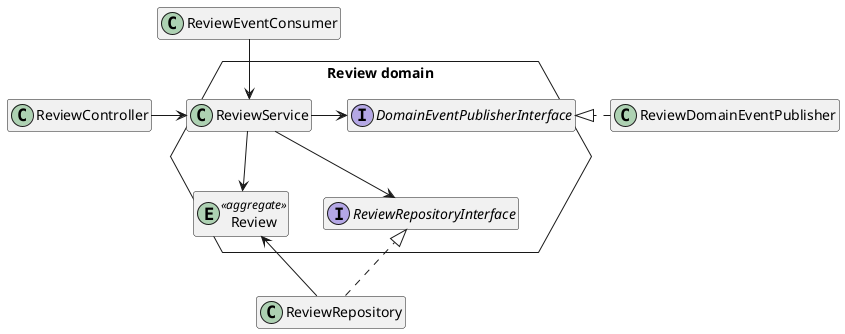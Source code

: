 @startuml
hide empty members

class ReviewController
class ReviewRepository
class ReviewEventConsumer
class ReviewDomainEventPublisher

hexagon "Review domain" {
    interface DomainEventPublisherInterface
    interface ReviewRepositoryInterface
    class ReviewService
    entity Review <<aggregate>>
}

ReviewController -right-> ReviewService
ReviewEventConsumer --> ReviewService
ReviewService --> ReviewRepositoryInterface
ReviewService -> DomainEventPublisherInterface
ReviewService --> Review
ReviewRepository -up-> Review
ReviewRepository ..|> ReviewRepositoryInterface
ReviewDomainEventPublisher .|> DomainEventPublisherInterface

@enduml
